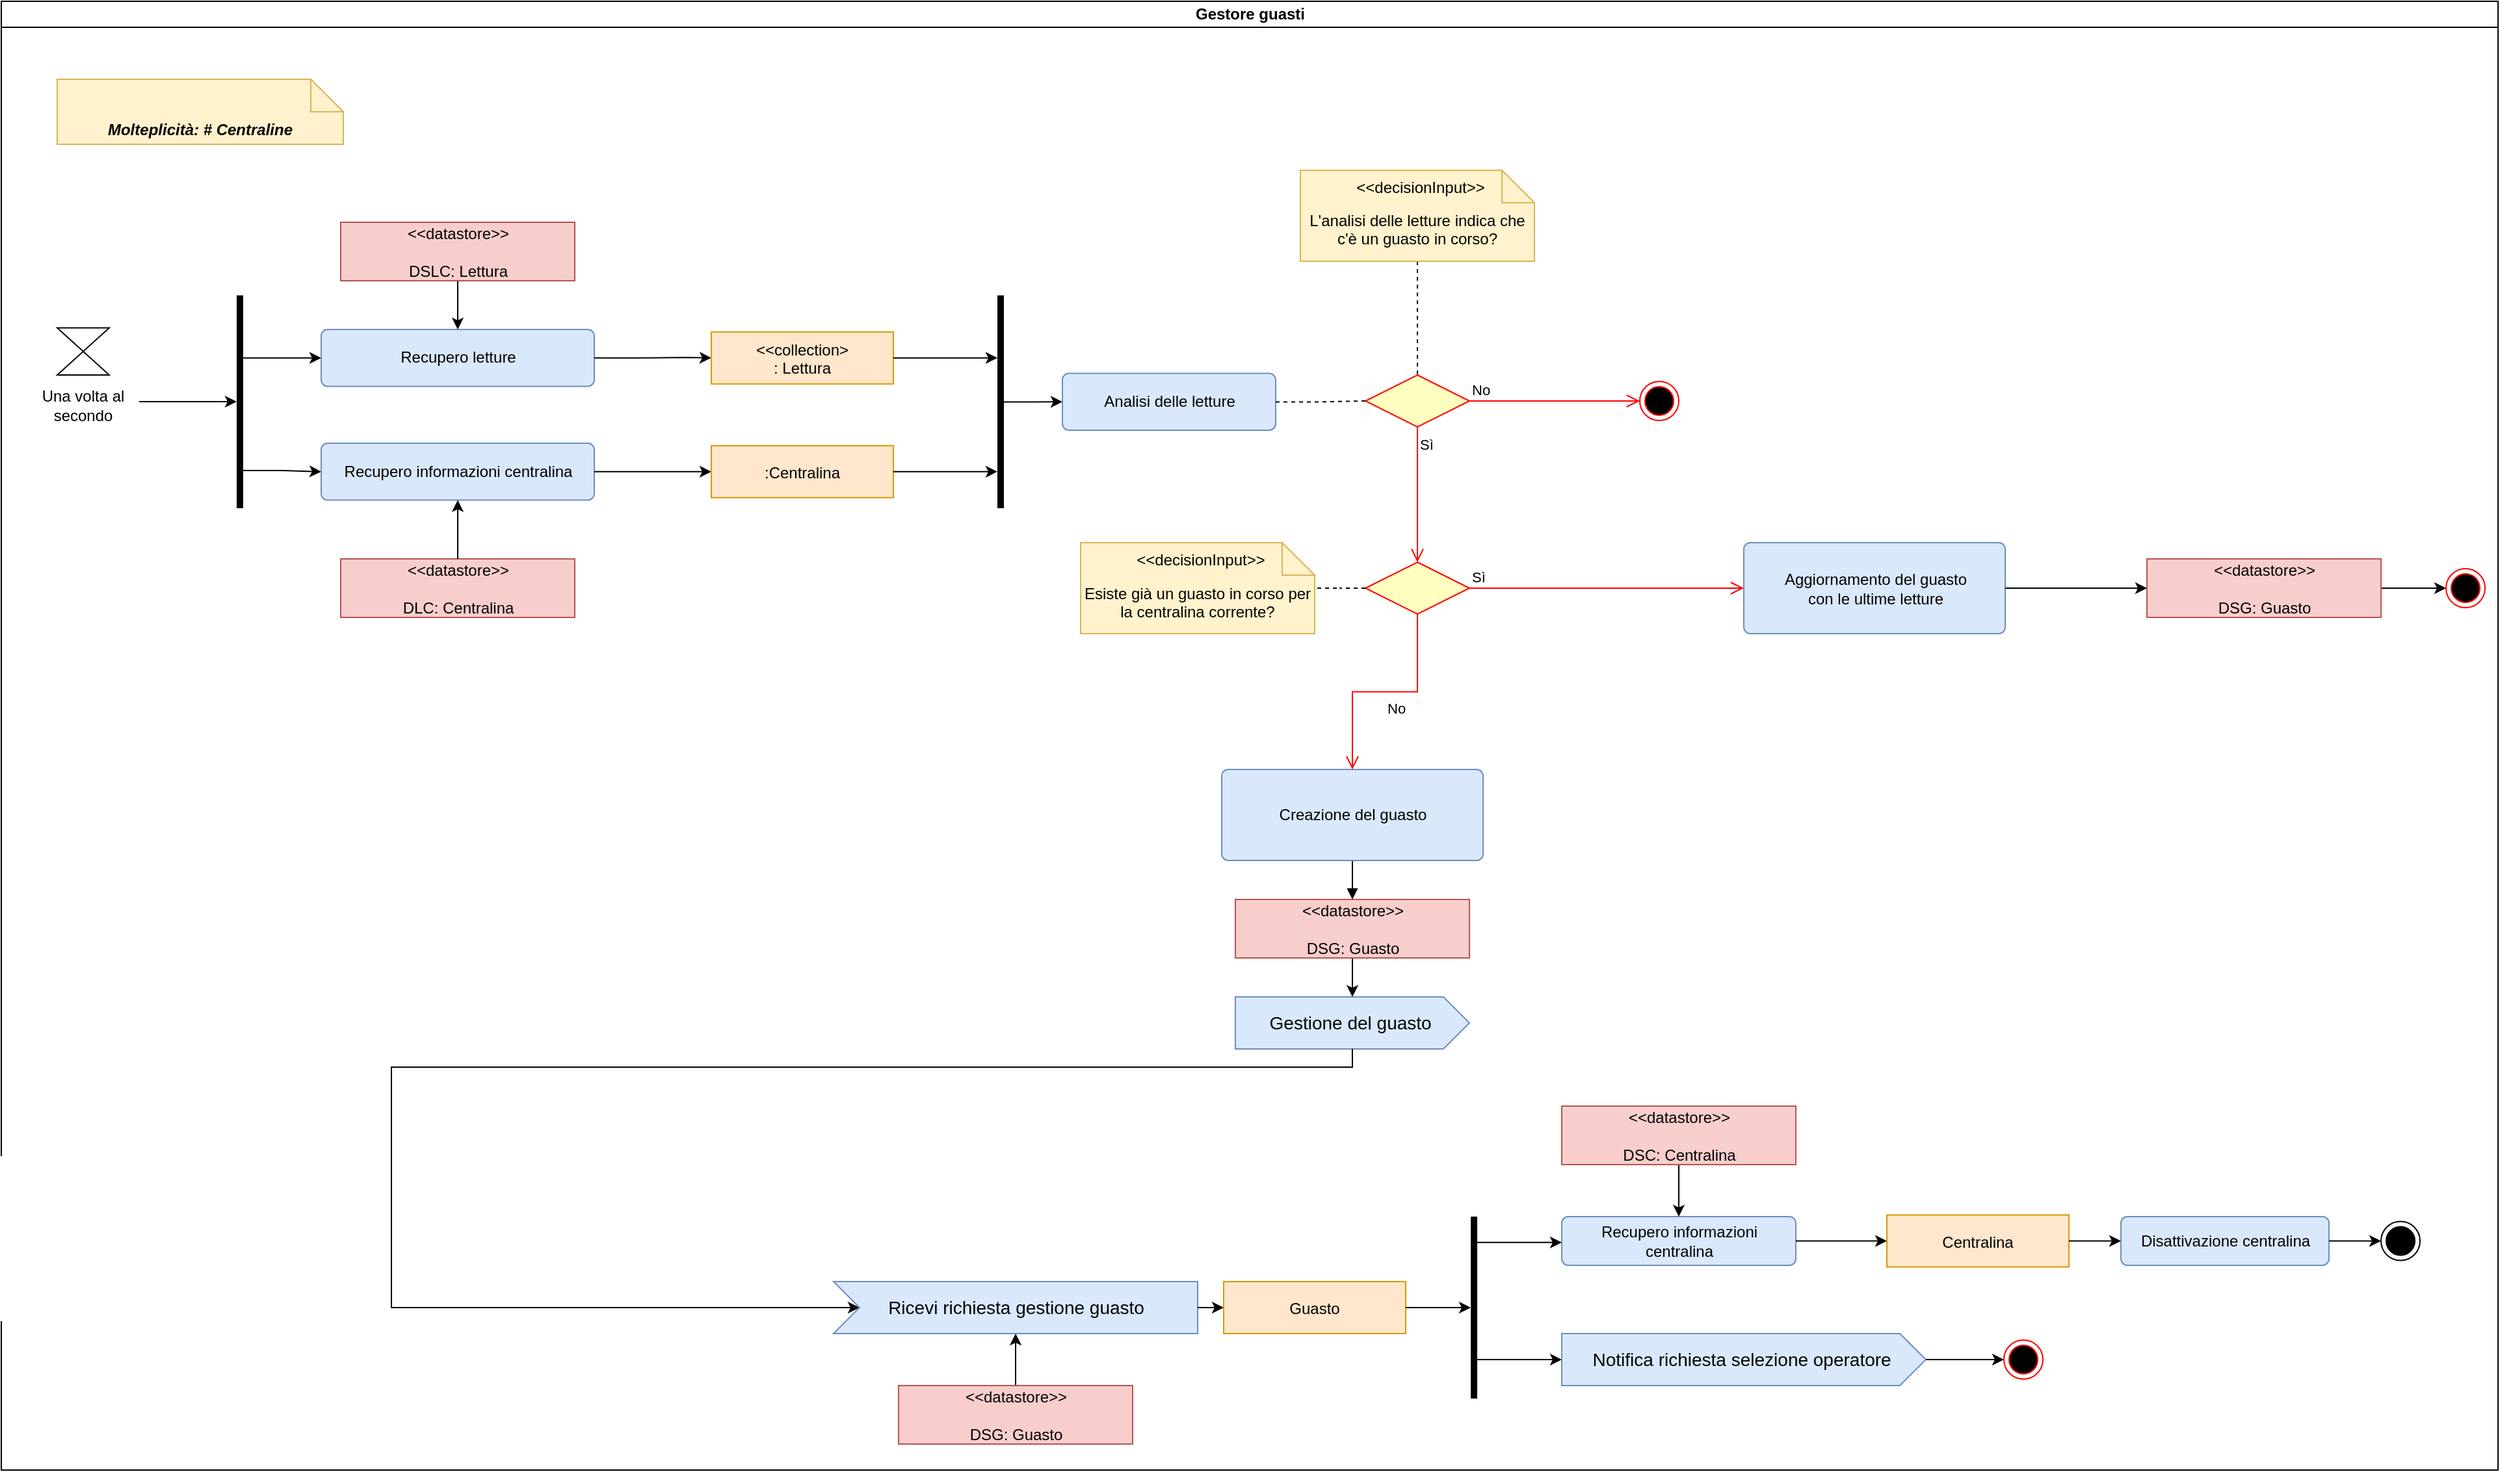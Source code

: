 <mxfile version="20.3.0" type="device"><diagram id="prtHgNgQTEPvFCAcTncT" name="Page-1"><mxGraphModel dx="1422" dy="2034" grid="1" gridSize="10" guides="1" tooltips="1" connect="1" arrows="1" fold="1" page="1" pageScale="1" pageWidth="827" pageHeight="1169" math="0" shadow="0"><root><mxCell id="0"/><mxCell id="1" parent="0"/><mxCell id="dNxyNK7c78bLwvsdeMH5-11" value="Gestore guasti" style="swimlane;html=1;startSize=20;horizontal=1;containerType=tree;glass=0;" parent="1" vertex="1"><mxGeometry x="20" y="-1149" width="1920" height="1130" as="geometry"/></mxCell><mxCell id="5extnensXVNufrZ29WrX-17" value="&lt;i&gt;&lt;b&gt;Molteplicità: # Centraline&lt;/b&gt;&lt;/i&gt;" style="shape=note2;boundedLbl=1;whiteSpace=wrap;html=1;size=25;verticalAlign=top;align=center;fillColor=#fff2cc;strokeColor=#d6b656;gradientColor=none;" parent="dNxyNK7c78bLwvsdeMH5-11" vertex="1"><mxGeometry x="43" y="60" width="220" height="50" as="geometry"/></mxCell><mxCell id="5extnensXVNufrZ29WrX-76" value="" style="shape=collate;whiteSpace=wrap;html=1;" parent="dNxyNK7c78bLwvsdeMH5-11" vertex="1"><mxGeometry x="43" y="251.25" width="40" height="36.25" as="geometry"/></mxCell><mxCell id="5extnensXVNufrZ29WrX-77" value="Una volta al secondo" style="text;html=1;strokeColor=none;fillColor=none;align=center;verticalAlign=middle;whiteSpace=wrap;rounded=0;" parent="dNxyNK7c78bLwvsdeMH5-11" vertex="1"><mxGeometry x="20" y="296.25" width="86" height="30" as="geometry"/></mxCell><mxCell id="5extnensXVNufrZ29WrX-79" value="Recupero letture" style="html=1;align=center;verticalAlign=middle;rounded=1;absoluteArcSize=1;arcSize=10;dashed=0;fillColor=#dae8fc;strokeColor=#6c8ebf;" parent="dNxyNK7c78bLwvsdeMH5-11" vertex="1"><mxGeometry x="246" y="252.5" width="210" height="43.75" as="geometry"/></mxCell><mxCell id="5extnensXVNufrZ29WrX-80" style="edgeStyle=orthogonalEdgeStyle;rounded=0;orthogonalLoop=1;jettySize=auto;html=1;entryX=0.5;entryY=0;entryDx=0;entryDy=0;" parent="dNxyNK7c78bLwvsdeMH5-11" source="5extnensXVNufrZ29WrX-81" target="5extnensXVNufrZ29WrX-79" edge="1"><mxGeometry relative="1" as="geometry"><mxPoint x="351" y="241.25" as="targetPoint"/><Array as="points"/></mxGeometry></mxCell><mxCell id="5extnensXVNufrZ29WrX-81" value="&amp;lt;&amp;lt;datastore&amp;gt;&amp;gt;&lt;br&gt;&lt;br&gt;DSLC: Lettura" style="text;html=1;align=center;verticalAlign=middle;dashed=0;fillColor=#f8cecc;strokeColor=#b85450;" parent="dNxyNK7c78bLwvsdeMH5-11" vertex="1"><mxGeometry x="261" y="170" width="180" height="45" as="geometry"/></mxCell><mxCell id="5extnensXVNufrZ29WrX-83" value="&amp;lt;&amp;lt;datastore&amp;gt;&amp;gt;&lt;br&gt;&lt;br&gt;DLC: Centralina" style="text;html=1;align=center;verticalAlign=middle;dashed=0;fillColor=#f8cecc;strokeColor=#b85450;" parent="dNxyNK7c78bLwvsdeMH5-11" vertex="1"><mxGeometry x="261" y="429" width="180" height="45" as="geometry"/></mxCell><mxCell id="5extnensXVNufrZ29WrX-84" style="edgeStyle=orthogonalEdgeStyle;rounded=0;orthogonalLoop=1;jettySize=auto;html=1;" parent="dNxyNK7c78bLwvsdeMH5-11" target="5extnensXVNufrZ29WrX-85" edge="1"><mxGeometry relative="1" as="geometry"><mxPoint x="106" y="308" as="sourcePoint"/><Array as="points"><mxPoint x="106" y="308"/></Array></mxGeometry></mxCell><mxCell id="5extnensXVNufrZ29WrX-85" value="" style="html=1;points=[];perimeter=orthogonalPerimeter;fillColor=#000000;strokeColor=none;" parent="dNxyNK7c78bLwvsdeMH5-11" vertex="1"><mxGeometry x="181" y="226.25" width="5" height="163.75" as="geometry"/></mxCell><mxCell id="5extnensXVNufrZ29WrX-78" style="edgeStyle=orthogonalEdgeStyle;rounded=0;orthogonalLoop=1;jettySize=auto;html=1;exitX=1;exitY=0.294;exitDx=0;exitDy=0;exitPerimeter=0;" parent="dNxyNK7c78bLwvsdeMH5-11" source="5extnensXVNufrZ29WrX-85" target="5extnensXVNufrZ29WrX-79" edge="1"><mxGeometry relative="1" as="geometry"/></mxCell><mxCell id="5extnensXVNufrZ29WrX-86" style="edgeStyle=orthogonalEdgeStyle;rounded=0;orthogonalLoop=1;jettySize=auto;html=1;exitX=1;exitY=0.823;exitDx=0;exitDy=0;exitPerimeter=0;" parent="dNxyNK7c78bLwvsdeMH5-11" source="5extnensXVNufrZ29WrX-85" target="5extnensXVNufrZ29WrX-87" edge="1"><mxGeometry relative="1" as="geometry"/></mxCell><mxCell id="5extnensXVNufrZ29WrX-87" value="Recupero informazioni centralina" style="html=1;align=center;verticalAlign=middle;rounded=1;absoluteArcSize=1;arcSize=10;dashed=0;fillColor=#dae8fc;strokeColor=#6c8ebf;" parent="dNxyNK7c78bLwvsdeMH5-11" vertex="1"><mxGeometry x="246" y="340" width="210" height="43.75" as="geometry"/></mxCell><mxCell id="5extnensXVNufrZ29WrX-82" style="edgeStyle=orthogonalEdgeStyle;rounded=0;orthogonalLoop=1;jettySize=auto;html=1;entryX=0.5;entryY=1;entryDx=0;entryDy=0;" parent="dNxyNK7c78bLwvsdeMH5-11" source="5extnensXVNufrZ29WrX-83" target="5extnensXVNufrZ29WrX-87" edge="1"><mxGeometry relative="1" as="geometry"/></mxCell><mxCell id="5extnensXVNufrZ29WrX-88" style="edgeStyle=orthogonalEdgeStyle;rounded=0;orthogonalLoop=1;jettySize=auto;html=1;entryX=0;entryY=0.5;entryDx=0;entryDy=0;exitX=1;exitY=0.5;exitDx=0;exitDy=0;" parent="dNxyNK7c78bLwvsdeMH5-11" source="5extnensXVNufrZ29WrX-79" target="5extnensXVNufrZ29WrX-90" edge="1"><mxGeometry relative="1" as="geometry"><mxPoint x="466" y="272.5" as="sourcePoint"/><Array as="points"><mxPoint x="491" y="274"/><mxPoint x="526" y="274"/><mxPoint x="526" y="272"/></Array></mxGeometry></mxCell><mxCell id="5extnensXVNufrZ29WrX-90" value="&lt;&lt;collection&gt;&#10;: Lettura" style="text;align=center;verticalAlign=middle;dashed=0;fillColor=#ffe6cc;strokeColor=#d79b00;" parent="dNxyNK7c78bLwvsdeMH5-11" vertex="1"><mxGeometry x="546" y="254.38" width="140" height="40" as="geometry"/></mxCell><mxCell id="5extnensXVNufrZ29WrX-91" style="edgeStyle=orthogonalEdgeStyle;rounded=0;orthogonalLoop=1;jettySize=auto;html=1;entryX=0;entryY=0.5;entryDx=0;entryDy=0;exitX=1;exitY=0.5;exitDx=0;exitDy=0;" parent="dNxyNK7c78bLwvsdeMH5-11" source="5extnensXVNufrZ29WrX-87" target="5extnensXVNufrZ29WrX-93" edge="1"><mxGeometry relative="1" as="geometry"><mxPoint x="476" y="362" as="sourcePoint"/><Array as="points"><mxPoint x="491" y="362"/><mxPoint x="526" y="361"/></Array></mxGeometry></mxCell><mxCell id="5extnensXVNufrZ29WrX-93" value=":Centralina" style="text;align=center;verticalAlign=middle;dashed=0;fillColor=#ffe6cc;strokeColor=#d79b00;" parent="dNxyNK7c78bLwvsdeMH5-11" vertex="1"><mxGeometry x="546" y="341.87" width="140" height="40" as="geometry"/></mxCell><mxCell id="5extnensXVNufrZ29WrX-94" style="edgeStyle=orthogonalEdgeStyle;rounded=0;orthogonalLoop=1;jettySize=auto;html=1;" parent="dNxyNK7c78bLwvsdeMH5-11" source="5extnensXVNufrZ29WrX-95" edge="1"><mxGeometry relative="1" as="geometry"><mxPoint x="816" y="308.125" as="targetPoint"/></mxGeometry></mxCell><mxCell id="5extnensXVNufrZ29WrX-95" value="" style="html=1;points=[];perimeter=orthogonalPerimeter;fillColor=#000000;strokeColor=none;" parent="dNxyNK7c78bLwvsdeMH5-11" vertex="1"><mxGeometry x="766" y="226.25" width="5" height="163.75" as="geometry"/></mxCell><mxCell id="5extnensXVNufrZ29WrX-89" style="edgeStyle=orthogonalEdgeStyle;rounded=0;orthogonalLoop=1;jettySize=auto;html=1;entryX=0;entryY=0.294;entryDx=0;entryDy=0;entryPerimeter=0;" parent="dNxyNK7c78bLwvsdeMH5-11" source="5extnensXVNufrZ29WrX-90" target="5extnensXVNufrZ29WrX-95" edge="1"><mxGeometry relative="1" as="geometry"/></mxCell><mxCell id="5extnensXVNufrZ29WrX-92" style="edgeStyle=orthogonalEdgeStyle;rounded=0;orthogonalLoop=1;jettySize=auto;html=1;entryX=0;entryY=0.828;entryDx=0;entryDy=0;entryPerimeter=0;" parent="dNxyNK7c78bLwvsdeMH5-11" source="5extnensXVNufrZ29WrX-93" target="5extnensXVNufrZ29WrX-95" edge="1"><mxGeometry relative="1" as="geometry"/></mxCell><mxCell id="5extnensXVNufrZ29WrX-97" value="Analisi delle letture" style="html=1;align=center;verticalAlign=middle;rounded=1;absoluteArcSize=1;arcSize=10;dashed=0;fillColor=#dae8fc;strokeColor=#6c8ebf;" parent="dNxyNK7c78bLwvsdeMH5-11" vertex="1"><mxGeometry x="816" y="286.25" width="164" height="43.75" as="geometry"/></mxCell><mxCell id="5extnensXVNufrZ29WrX-98" value="" style="rhombus;whiteSpace=wrap;html=1;fillColor=#ffffc0;strokeColor=#ff0000;" parent="dNxyNK7c78bLwvsdeMH5-11" vertex="1"><mxGeometry x="1049" y="287.5" width="80" height="40" as="geometry"/></mxCell><mxCell id="5extnensXVNufrZ29WrX-96" style="edgeStyle=orthogonalEdgeStyle;rounded=0;orthogonalLoop=1;jettySize=auto;html=1;entryX=0;entryY=0.5;entryDx=0;entryDy=0;dashed=1;endArrow=none;endFill=0;" parent="dNxyNK7c78bLwvsdeMH5-11" source="5extnensXVNufrZ29WrX-97" target="5extnensXVNufrZ29WrX-98" edge="1"><mxGeometry relative="1" as="geometry"/></mxCell><mxCell id="5extnensXVNufrZ29WrX-99" value="No" style="edgeStyle=orthogonalEdgeStyle;html=1;align=left;verticalAlign=bottom;endArrow=open;endSize=8;strokeColor=#ff0000;rounded=0;" parent="dNxyNK7c78bLwvsdeMH5-11" source="5extnensXVNufrZ29WrX-98" target="5extnensXVNufrZ29WrX-104" edge="1"><mxGeometry x="-1" relative="1" as="geometry"><mxPoint x="1250" y="306.25" as="targetPoint"/><Array as="points"><mxPoint x="1220" y="307"/><mxPoint x="1220" y="307"/></Array></mxGeometry></mxCell><mxCell id="5extnensXVNufrZ29WrX-100" value="Sì" style="edgeStyle=orthogonalEdgeStyle;html=1;align=left;verticalAlign=top;endArrow=open;endSize=8;strokeColor=#ff0000;rounded=0;entryX=0.5;entryY=0;entryDx=0;entryDy=0;" parent="dNxyNK7c78bLwvsdeMH5-11" source="5extnensXVNufrZ29WrX-98" target="5extnensXVNufrZ29WrX-107" edge="1"><mxGeometry x="-1" relative="1" as="geometry"><mxPoint x="1089" y="421" as="targetPoint"/></mxGeometry></mxCell><mxCell id="5extnensXVNufrZ29WrX-101" style="edgeStyle=orthogonalEdgeStyle;rounded=0;orthogonalLoop=1;jettySize=auto;html=1;exitX=0.5;exitY=1;exitDx=0;exitDy=0;exitPerimeter=0;entryX=0.5;entryY=0;entryDx=0;entryDy=0;endArrow=none;endFill=0;dashed=1;" parent="dNxyNK7c78bLwvsdeMH5-11" source="5extnensXVNufrZ29WrX-102" target="5extnensXVNufrZ29WrX-98" edge="1"><mxGeometry relative="1" as="geometry"/></mxCell><mxCell id="5extnensXVNufrZ29WrX-102" value="L'analisi delle letture indica che c'è un guasto in corso?" style="shape=note2;boundedLbl=1;whiteSpace=wrap;html=1;size=25;verticalAlign=top;align=center;fillColor=#fff2cc;strokeColor=#d6b656;" parent="dNxyNK7c78bLwvsdeMH5-11" vertex="1"><mxGeometry x="999" y="130" width="180" height="70" as="geometry"/></mxCell><mxCell id="5extnensXVNufrZ29WrX-103" value="&lt;&lt;decisionInput&gt;&gt;" style="resizeWidth=1;part=1;strokeColor=none;fillColor=none;align=center;spacingLeft=5;" parent="5extnensXVNufrZ29WrX-102" vertex="1"><mxGeometry width="180" height="25" relative="1" as="geometry"/></mxCell><mxCell id="5extnensXVNufrZ29WrX-104" value="" style="ellipse;html=1;shape=endState;fillColor=#000000;strokeColor=#ff0000;" parent="dNxyNK7c78bLwvsdeMH5-11" vertex="1"><mxGeometry x="1260" y="292.5" width="30" height="30" as="geometry"/></mxCell><mxCell id="5extnensXVNufrZ29WrX-107" value="" style="rhombus;whiteSpace=wrap;html=1;fillColor=#ffffc0;strokeColor=#ff0000;" parent="dNxyNK7c78bLwvsdeMH5-11" vertex="1"><mxGeometry x="1049" y="431.5" width="80" height="40" as="geometry"/></mxCell><mxCell id="5extnensXVNufrZ29WrX-108" value="Sì" style="edgeStyle=orthogonalEdgeStyle;html=1;align=left;verticalAlign=bottom;endArrow=open;endSize=8;strokeColor=#ff0000;rounded=0;" parent="dNxyNK7c78bLwvsdeMH5-11" source="5extnensXVNufrZ29WrX-107" target="5extnensXVNufrZ29WrX-115" edge="1"><mxGeometry x="-1" relative="1" as="geometry"><mxPoint x="1229" y="591" as="targetPoint"/><Array as="points"/></mxGeometry></mxCell><mxCell id="5extnensXVNufrZ29WrX-109" style="edgeStyle=orthogonalEdgeStyle;rounded=0;orthogonalLoop=1;jettySize=auto;html=1;startArrow=none;startFill=0;endArrow=none;endFill=0;dashed=1;exitX=0;exitY=0.5;exitDx=0;exitDy=0;" parent="dNxyNK7c78bLwvsdeMH5-11" source="5extnensXVNufrZ29WrX-107" target="5extnensXVNufrZ29WrX-110" edge="1"><mxGeometry relative="1" as="geometry"/></mxCell><mxCell id="5extnensXVNufrZ29WrX-110" value="Esiste già un guasto in corso per la centralina corrente?" style="shape=note2;boundedLbl=1;whiteSpace=wrap;html=1;size=25;verticalAlign=top;align=center;fillColor=#fff2cc;strokeColor=#d6b656;" parent="dNxyNK7c78bLwvsdeMH5-11" vertex="1"><mxGeometry x="830" y="416.5" width="180" height="70" as="geometry"/></mxCell><mxCell id="5extnensXVNufrZ29WrX-111" value="&lt;&lt;decisionInput&gt;&gt;" style="resizeWidth=1;part=1;strokeColor=none;fillColor=none;align=center;spacingLeft=5;" parent="5extnensXVNufrZ29WrX-110" vertex="1"><mxGeometry width="180" height="25" relative="1" as="geometry"/></mxCell><mxCell id="5extnensXVNufrZ29WrX-194" style="edgeStyle=orthogonalEdgeStyle;rounded=0;orthogonalLoop=1;jettySize=auto;html=1;" parent="dNxyNK7c78bLwvsdeMH5-11" source="5extnensXVNufrZ29WrX-113" target="5extnensXVNufrZ29WrX-117" edge="1"><mxGeometry relative="1" as="geometry"/></mxCell><mxCell id="5extnensXVNufrZ29WrX-113" value="&amp;lt;&amp;lt;datastore&amp;gt;&amp;gt;&lt;br&gt;&lt;br&gt;DSG: Guasto" style="text;html=1;align=center;verticalAlign=middle;dashed=0;fillColor=#f8cecc;strokeColor=#b85450;" parent="dNxyNK7c78bLwvsdeMH5-11" vertex="1"><mxGeometry x="1650" y="429" width="180" height="45" as="geometry"/></mxCell><mxCell id="5extnensXVNufrZ29WrX-115" value="Aggiornamento&amp;nbsp;del guasto &lt;br&gt;con le ultime letture" style="html=1;align=center;verticalAlign=middle;rounded=1;absoluteArcSize=1;arcSize=10;dashed=0;fillColor=#dae8fc;strokeColor=#6c8ebf;" parent="dNxyNK7c78bLwvsdeMH5-11" vertex="1"><mxGeometry x="1340" y="416.5" width="201" height="70" as="geometry"/></mxCell><mxCell id="5extnensXVNufrZ29WrX-116" style="edgeStyle=orthogonalEdgeStyle;rounded=0;orthogonalLoop=1;jettySize=auto;html=1;exitX=0.5;exitY=1;exitDx=0;exitDy=0;dashed=1;startArrow=none;startFill=0;endArrow=none;endFill=0;" parent="dNxyNK7c78bLwvsdeMH5-11" source="5extnensXVNufrZ29WrX-113" target="5extnensXVNufrZ29WrX-113" edge="1"><mxGeometry relative="1" as="geometry"/></mxCell><mxCell id="5extnensXVNufrZ29WrX-117" value="" style="ellipse;html=1;shape=endState;fillColor=#000000;strokeColor=#ff0000;" parent="dNxyNK7c78bLwvsdeMH5-11" vertex="1"><mxGeometry x="1880" y="436.5" width="30" height="30" as="geometry"/></mxCell><mxCell id="5extnensXVNufrZ29WrX-118" value="Gestione del guasto&amp;nbsp;" style="html=1;shape=mxgraph.infographic.ribbonSimple;notch1=0;notch2=20;align=center;verticalAlign=middle;fontSize=14;fontStyle=0;fillColor=#dae8fc;strokeColor=#6c8ebf;" parent="dNxyNK7c78bLwvsdeMH5-11" vertex="1"><mxGeometry x="949" y="766" width="180" height="40" as="geometry"/></mxCell><mxCell id="5extnensXVNufrZ29WrX-119" style="edgeStyle=orthogonalEdgeStyle;rounded=0;orthogonalLoop=1;jettySize=auto;html=1;startArrow=classic;startFill=1;endArrow=none;endFill=0;entryX=0.5;entryY=1;entryDx=0;entryDy=0;" parent="dNxyNK7c78bLwvsdeMH5-11" source="5extnensXVNufrZ29WrX-118" target="5extnensXVNufrZ29WrX-120" edge="1"><mxGeometry relative="1" as="geometry"/></mxCell><mxCell id="5extnensXVNufrZ29WrX-120" value="&amp;lt;&amp;lt;datastore&amp;gt;&amp;gt;&lt;br&gt;&lt;br&gt;DSG: Guasto" style="text;html=1;align=center;verticalAlign=middle;dashed=0;fillColor=#f8cecc;strokeColor=#b85450;" parent="dNxyNK7c78bLwvsdeMH5-11" vertex="1"><mxGeometry x="949" y="691" width="180" height="45" as="geometry"/></mxCell><mxCell id="5extnensXVNufrZ29WrX-121" style="edgeStyle=orthogonalEdgeStyle;rounded=0;orthogonalLoop=1;jettySize=auto;html=1;startArrow=block;startFill=1;endArrow=none;endFill=0;exitX=0.5;exitY=0;exitDx=0;exitDy=0;" parent="dNxyNK7c78bLwvsdeMH5-11" source="5extnensXVNufrZ29WrX-120" target="5extnensXVNufrZ29WrX-122" edge="1"><mxGeometry relative="1" as="geometry"/></mxCell><mxCell id="5extnensXVNufrZ29WrX-122" value="Creazione del guasto" style="html=1;align=center;verticalAlign=middle;rounded=1;absoluteArcSize=1;arcSize=10;dashed=0;fillColor=#dae8fc;strokeColor=#6c8ebf;" parent="dNxyNK7c78bLwvsdeMH5-11" vertex="1"><mxGeometry x="938.5" y="591" width="201" height="70" as="geometry"/></mxCell><mxCell id="5extnensXVNufrZ29WrX-123" value="No" style="edgeStyle=orthogonalEdgeStyle;html=1;align=left;verticalAlign=top;endArrow=open;endSize=8;strokeColor=#ff0000;rounded=0;entryX=0.5;entryY=0;entryDx=0;entryDy=0;" parent="dNxyNK7c78bLwvsdeMH5-11" source="5extnensXVNufrZ29WrX-107" target="5extnensXVNufrZ29WrX-122" edge="1"><mxGeometry relative="1" as="geometry"><mxPoint x="1040" y="621" as="targetPoint"/><mxPoint x="1089" y="471.5" as="sourcePoint"/></mxGeometry></mxCell><mxCell id="5extnensXVNufrZ29WrX-124" style="edgeStyle=orthogonalEdgeStyle;rounded=0;orthogonalLoop=1;jettySize=auto;html=1;startArrow=classic;startFill=1;endArrow=none;endFill=0;exitX=0;exitY=0;exitDx=20;exitDy=20;exitPerimeter=0;" parent="dNxyNK7c78bLwvsdeMH5-11" source="5extnensXVNufrZ29WrX-164" edge="1"><mxGeometry relative="1" as="geometry"><mxPoint x="1038.966" y="806.0" as="targetPoint"/><mxPoint x="360" y="900" as="sourcePoint"/><Array as="points"><mxPoint x="300" y="1005"/><mxPoint x="300" y="820"/><mxPoint x="1039" y="820"/></Array></mxGeometry></mxCell><mxCell id="5extnensXVNufrZ29WrX-164" value="Ricevi richiesta gestione guasto" style="html=1;shape=mxgraph.infographic.ribbonSimple;notch1=20;notch2=0;align=center;verticalAlign=middle;fontSize=14;fontStyle=0;flipH=1;fillColor=#dae8fc;strokeColor=#6c8ebf;direction=west;" parent="dNxyNK7c78bLwvsdeMH5-11" vertex="1"><mxGeometry x="640" y="985" width="280" height="40" as="geometry"/></mxCell><mxCell id="5extnensXVNufrZ29WrX-168" value="Guasto" style="text;align=center;verticalAlign=middle;dashed=0;fillColor=#ffe6cc;strokeColor=#d79b00;" parent="dNxyNK7c78bLwvsdeMH5-11" vertex="1"><mxGeometry x="940" y="985" width="140" height="40" as="geometry"/></mxCell><mxCell id="5extnensXVNufrZ29WrX-163" style="edgeStyle=orthogonalEdgeStyle;rounded=0;orthogonalLoop=1;jettySize=auto;html=1;exitX=1;exitY=0.5;exitDx=0;exitDy=0;exitPerimeter=0;entryX=0;entryY=0.5;entryDx=0;entryDy=0;" parent="dNxyNK7c78bLwvsdeMH5-11" source="5extnensXVNufrZ29WrX-164" target="5extnensXVNufrZ29WrX-168" edge="1"><mxGeometry relative="1" as="geometry"/></mxCell><mxCell id="5extnensXVNufrZ29WrX-171" value="Recupero informazioni &lt;br&gt;centralina" style="html=1;align=center;verticalAlign=middle;rounded=1;absoluteArcSize=1;arcSize=10;dashed=0;fillColor=#dae8fc;strokeColor=#6c8ebf;" parent="dNxyNK7c78bLwvsdeMH5-11" vertex="1"><mxGeometry x="1200" y="935" width="180" height="37.5" as="geometry"/></mxCell><mxCell id="5extnensXVNufrZ29WrX-172" style="edgeStyle=orthogonalEdgeStyle;rounded=0;orthogonalLoop=1;jettySize=auto;html=1;exitX=0.5;exitY=1;exitDx=0;exitDy=0;entryX=0.5;entryY=0;entryDx=0;entryDy=0;" parent="dNxyNK7c78bLwvsdeMH5-11" source="5extnensXVNufrZ29WrX-173" target="5extnensXVNufrZ29WrX-171" edge="1"><mxGeometry relative="1" as="geometry"/></mxCell><mxCell id="5extnensXVNufrZ29WrX-173" value="&amp;lt;&amp;lt;datastore&amp;gt;&amp;gt;&lt;br&gt;&lt;br&gt;DSC: Centralina" style="text;html=1;align=center;verticalAlign=middle;dashed=0;fillColor=#f8cecc;strokeColor=#b85450;" parent="dNxyNK7c78bLwvsdeMH5-11" vertex="1"><mxGeometry x="1200" y="850" width="180" height="45" as="geometry"/></mxCell><mxCell id="5extnensXVNufrZ29WrX-174" style="edgeStyle=orthogonalEdgeStyle;rounded=0;orthogonalLoop=1;jettySize=auto;html=1;exitX=0.5;exitY=0;exitDx=0;exitDy=0;entryX=0;entryY=0;entryDx=140;entryDy=0;entryPerimeter=0;" parent="dNxyNK7c78bLwvsdeMH5-11" source="5extnensXVNufrZ29WrX-175" target="5extnensXVNufrZ29WrX-164" edge="1"><mxGeometry relative="1" as="geometry"/></mxCell><mxCell id="5extnensXVNufrZ29WrX-175" value="&amp;lt;&amp;lt;datastore&amp;gt;&amp;gt;&lt;br&gt;&lt;br&gt;DSG: Guasto" style="text;html=1;align=center;verticalAlign=middle;dashed=0;fillColor=#f8cecc;strokeColor=#b85450;" parent="dNxyNK7c78bLwvsdeMH5-11" vertex="1"><mxGeometry x="690" y="1065" width="180" height="45" as="geometry"/></mxCell><mxCell id="5extnensXVNufrZ29WrX-179" value="" style="html=1;points=[];perimeter=orthogonalPerimeter;fillColor=#000000;strokeColor=none;" parent="dNxyNK7c78bLwvsdeMH5-11" vertex="1"><mxGeometry x="1130" y="935" width="5" height="140" as="geometry"/></mxCell><mxCell id="5extnensXVNufrZ29WrX-167" style="edgeStyle=orthogonalEdgeStyle;rounded=0;orthogonalLoop=1;jettySize=auto;html=1;" parent="dNxyNK7c78bLwvsdeMH5-11" source="5extnensXVNufrZ29WrX-168" target="5extnensXVNufrZ29WrX-179" edge="1"><mxGeometry relative="1" as="geometry"><mxPoint x="1130" y="1005" as="targetPoint"/></mxGeometry></mxCell><mxCell id="5extnensXVNufrZ29WrX-169" style="edgeStyle=orthogonalEdgeStyle;rounded=0;orthogonalLoop=1;jettySize=auto;html=1;exitX=0.88;exitY=0.142;exitDx=0;exitDy=0;exitPerimeter=0;" parent="dNxyNK7c78bLwvsdeMH5-11" source="5extnensXVNufrZ29WrX-179" target="5extnensXVNufrZ29WrX-171" edge="1"><mxGeometry relative="1" as="geometry"><Array as="points"><mxPoint x="1160" y="955"/><mxPoint x="1160" y="955"/></Array></mxGeometry></mxCell><mxCell id="5extnensXVNufrZ29WrX-181" value="Centralina" style="text;align=center;verticalAlign=middle;dashed=0;fillColor=#ffe6cc;strokeColor=#d79b00;" parent="dNxyNK7c78bLwvsdeMH5-11" vertex="1"><mxGeometry x="1450" y="933.75" width="140" height="40" as="geometry"/></mxCell><mxCell id="5extnensXVNufrZ29WrX-170" style="edgeStyle=orthogonalEdgeStyle;rounded=0;orthogonalLoop=1;jettySize=auto;html=1;" parent="dNxyNK7c78bLwvsdeMH5-11" source="5extnensXVNufrZ29WrX-171" target="5extnensXVNufrZ29WrX-181" edge="1"><mxGeometry relative="1" as="geometry"><mxPoint x="1350" y="953.75" as="targetPoint"/></mxGeometry></mxCell><mxCell id="5extnensXVNufrZ29WrX-183" value="Disattivazione centralina" style="html=1;align=center;verticalAlign=middle;rounded=1;absoluteArcSize=1;arcSize=10;dashed=0;fillColor=#dae8fc;strokeColor=#6c8ebf;" parent="dNxyNK7c78bLwvsdeMH5-11" vertex="1"><mxGeometry x="1630" y="935" width="160" height="37.5" as="geometry"/></mxCell><mxCell id="5extnensXVNufrZ29WrX-180" style="edgeStyle=orthogonalEdgeStyle;rounded=0;orthogonalLoop=1;jettySize=auto;html=1;exitX=1;exitY=0.5;exitDx=0;exitDy=0;entryX=0;entryY=0.5;entryDx=0;entryDy=0;" parent="dNxyNK7c78bLwvsdeMH5-11" source="5extnensXVNufrZ29WrX-181" target="5extnensXVNufrZ29WrX-183" edge="1"><mxGeometry relative="1" as="geometry"><mxPoint x="1550" y="954" as="targetPoint"/></mxGeometry></mxCell><mxCell id="5extnensXVNufrZ29WrX-184" value="" style="ellipse;html=1;shape=endState;fillColor=strokeColor;" parent="dNxyNK7c78bLwvsdeMH5-11" vertex="1"><mxGeometry x="1830" y="938.75" width="30" height="30" as="geometry"/></mxCell><mxCell id="5extnensXVNufrZ29WrX-182" style="edgeStyle=orthogonalEdgeStyle;rounded=0;orthogonalLoop=1;jettySize=auto;html=1;exitX=1;exitY=0.5;exitDx=0;exitDy=0;entryX=0;entryY=0.5;entryDx=0;entryDy=0;" parent="dNxyNK7c78bLwvsdeMH5-11" source="5extnensXVNufrZ29WrX-183" target="5extnensXVNufrZ29WrX-184" edge="1"><mxGeometry relative="1" as="geometry"><mxPoint x="1740" y="954" as="targetPoint"/></mxGeometry></mxCell><mxCell id="5extnensXVNufrZ29WrX-185" style="edgeStyle=orthogonalEdgeStyle;rounded=0;orthogonalLoop=1;jettySize=auto;html=1;exitX=0;exitY=0.786;exitDx=0;exitDy=0;exitPerimeter=0;" parent="dNxyNK7c78bLwvsdeMH5-11" source="5extnensXVNufrZ29WrX-179" target="5extnensXVNufrZ29WrX-186" edge="1"><mxGeometry relative="1" as="geometry"><Array as="points"><mxPoint x="1160" y="1045"/><mxPoint x="1160" y="1045"/></Array></mxGeometry></mxCell><mxCell id="5extnensXVNufrZ29WrX-186" value="Notifica richiesta selezione operatore&amp;nbsp;" style="html=1;shape=mxgraph.infographic.ribbonSimple;notch1=0;notch2=20;align=center;verticalAlign=middle;fontSize=14;fontStyle=0;fillColor=#dae8fc;strokeColor=#6c8ebf;" parent="dNxyNK7c78bLwvsdeMH5-11" vertex="1"><mxGeometry x="1200" y="1025" width="280" height="40" as="geometry"/></mxCell><mxCell id="5extnensXVNufrZ29WrX-187" style="edgeStyle=orthogonalEdgeStyle;rounded=0;orthogonalLoop=1;jettySize=auto;html=1;startArrow=classic;startFill=1;endArrow=none;endFill=0;exitX=0;exitY=0.5;exitDx=0;exitDy=0;entryX=1;entryY=0.5;entryDx=0;entryDy=0;entryPerimeter=0;" parent="dNxyNK7c78bLwvsdeMH5-11" source="5extnensXVNufrZ29WrX-188" target="5extnensXVNufrZ29WrX-186" edge="1"><mxGeometry relative="1" as="geometry"><mxPoint x="1289.966" y="1065" as="targetPoint"/><mxPoint x="1290" y="1120" as="sourcePoint"/></mxGeometry></mxCell><mxCell id="5extnensXVNufrZ29WrX-188" value="" style="ellipse;html=1;shape=endState;fillColor=#000000;strokeColor=#ff0000;" parent="dNxyNK7c78bLwvsdeMH5-11" vertex="1"><mxGeometry x="1540" y="1030" width="30" height="30" as="geometry"/></mxCell><mxCell id="5extnensXVNufrZ29WrX-191" style="edgeStyle=orthogonalEdgeStyle;rounded=0;orthogonalLoop=1;jettySize=auto;html=1;entryX=0;entryY=0.5;entryDx=0;entryDy=0;" parent="dNxyNK7c78bLwvsdeMH5-11" source="5extnensXVNufrZ29WrX-115" target="5extnensXVNufrZ29WrX-113" edge="1"><mxGeometry relative="1" as="geometry"><mxPoint x="1570" y="451.5" as="targetPoint"/></mxGeometry></mxCell></root></mxGraphModel></diagram></mxfile>